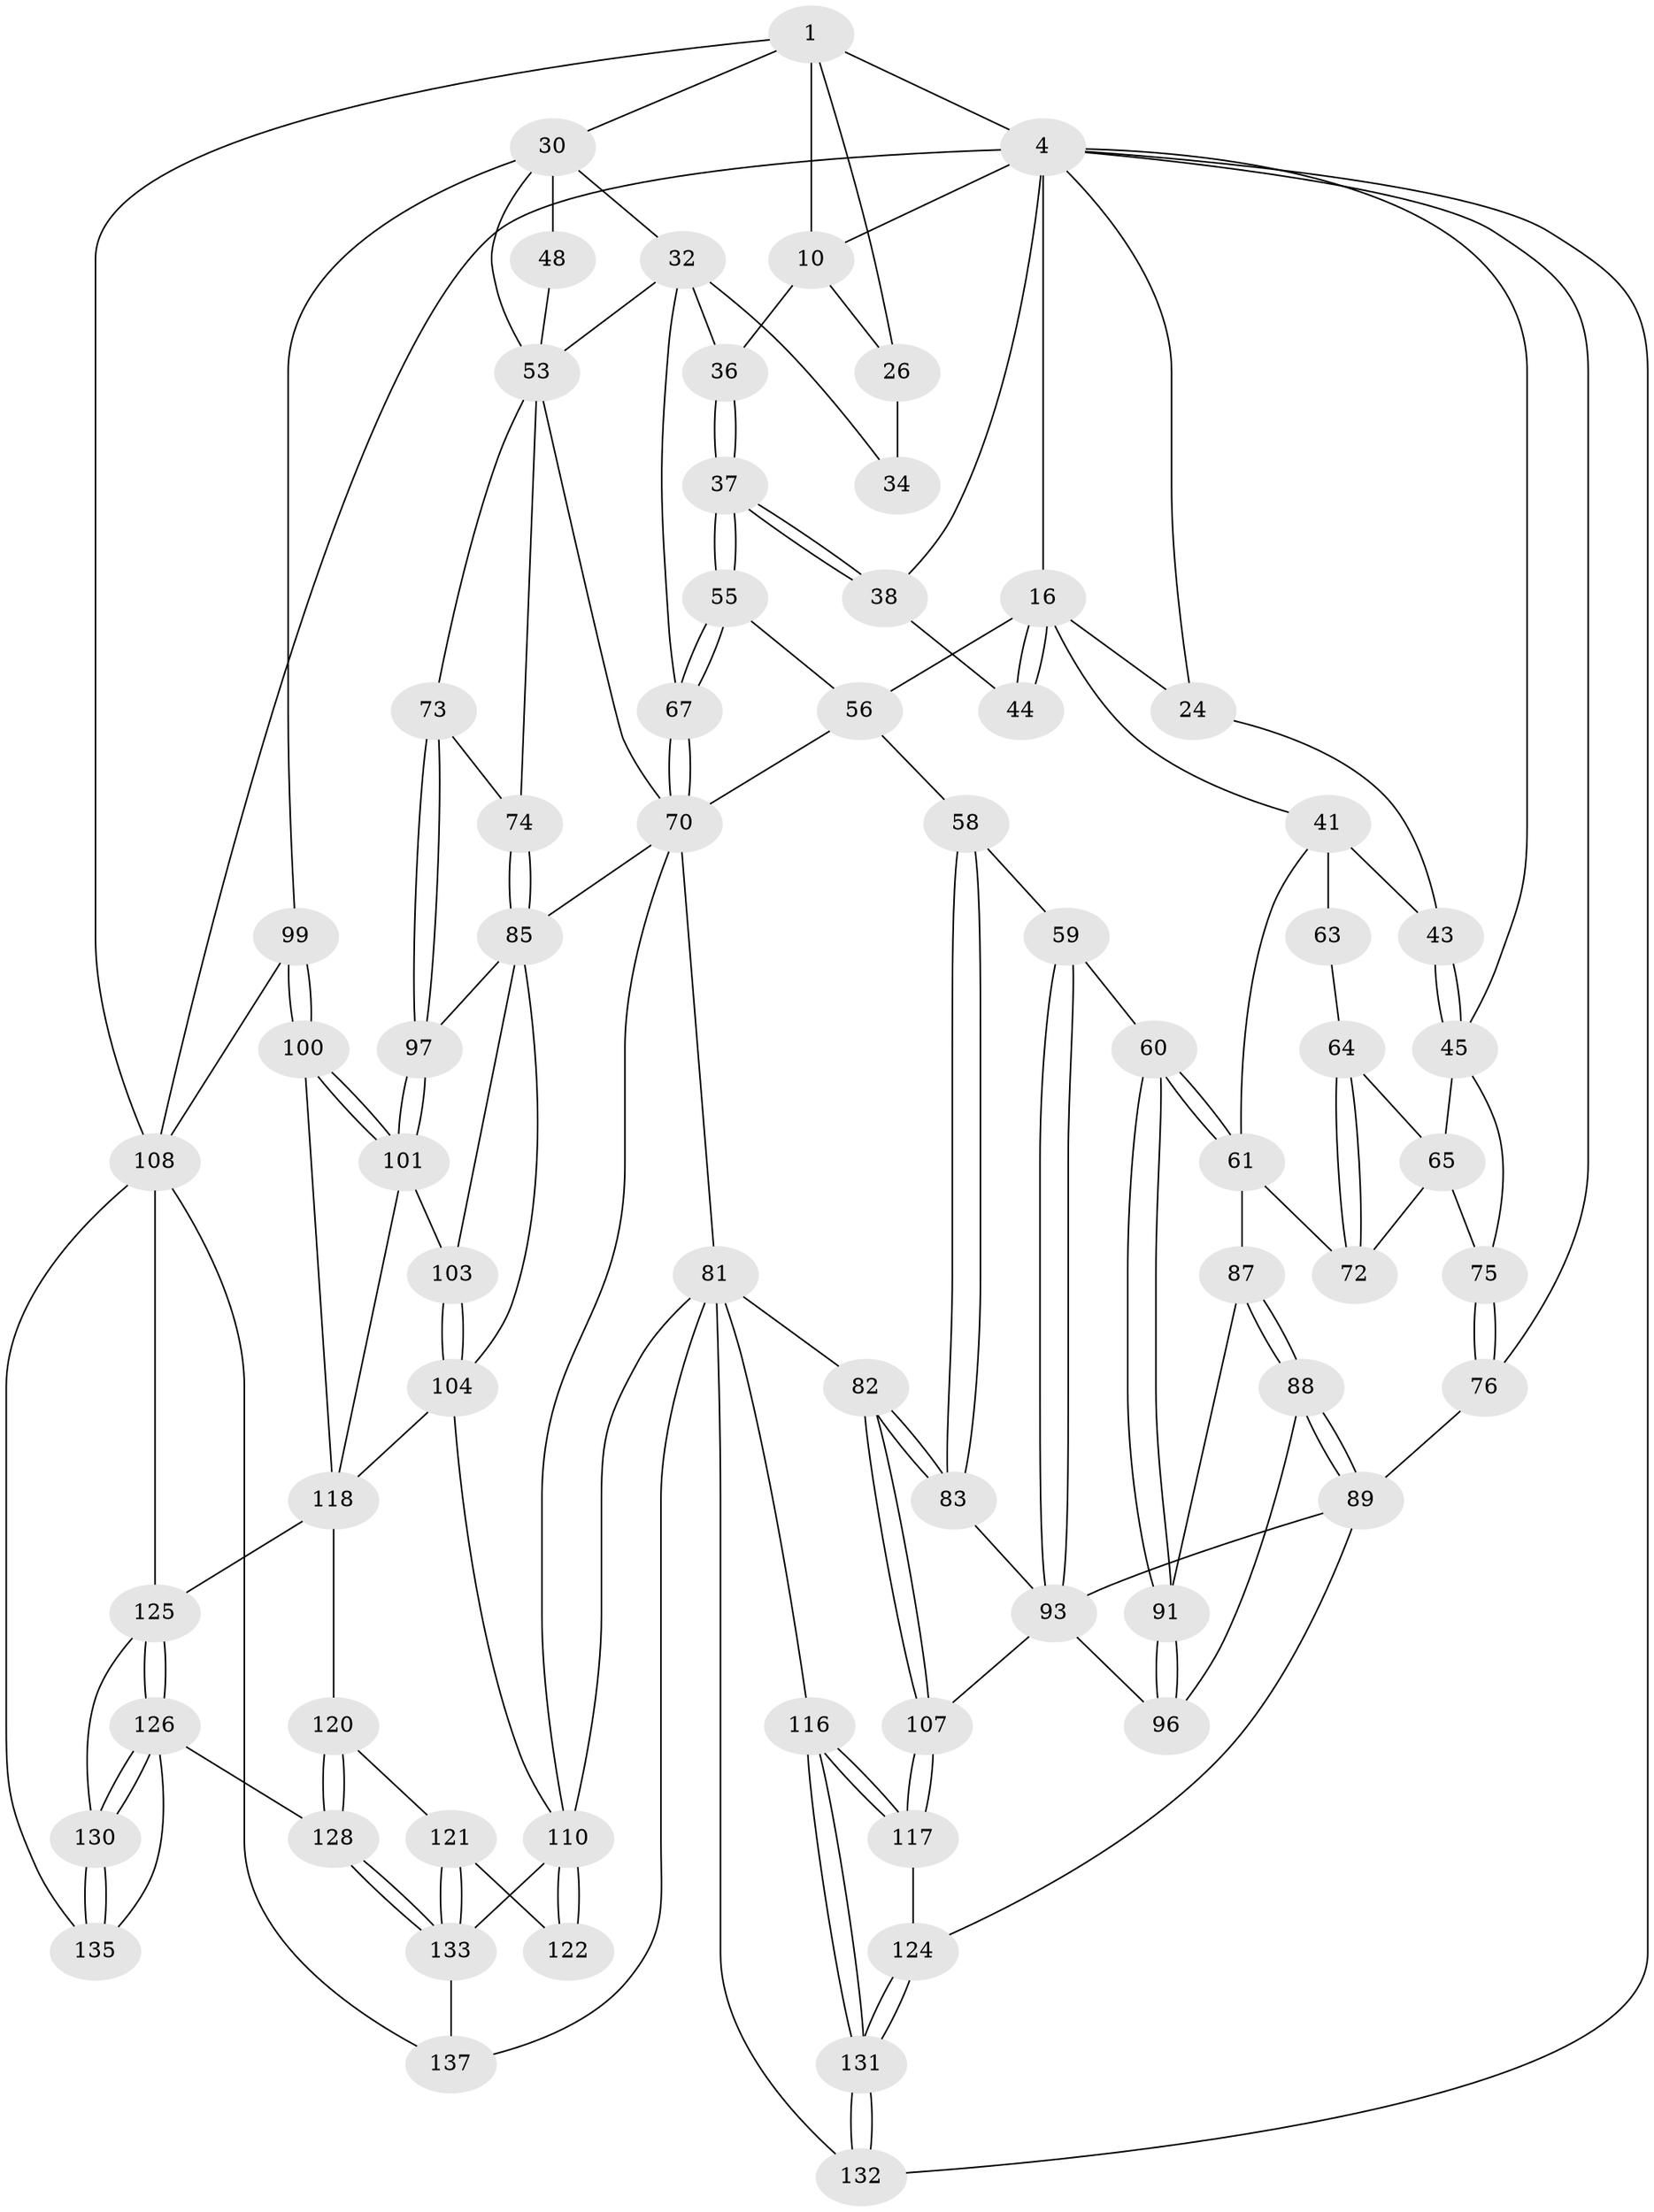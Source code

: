 // original degree distribution, {3: 0.014492753623188406, 5: 0.5072463768115942, 6: 0.2318840579710145, 4: 0.2463768115942029}
// Generated by graph-tools (version 1.1) at 2025/21/03/04/25 18:21:37]
// undirected, 69 vertices, 160 edges
graph export_dot {
graph [start="1"]
  node [color=gray90,style=filled];
  1 [pos="+0.6116532097232095+0",super="+8+2"];
  4 [pos="+0+0",super="+20+77+5"];
  10 [pos="+0.6245059140113749+0.1294646228720365",super="+11"];
  16 [pos="+0.29593857555068465+0.22613811529252956",super="+17"];
  24 [pos="+0.10544725326388378+0.23925419304982914",super="+39"];
  26 [pos="+0.6977051380113946+0.17808210223340204",super="+27+29"];
  30 [pos="+0.9146730143289883+0.2578154158658547",super="+31+35"];
  32 [pos="+0.7827776021738682+0.30317470211722247",super="+33+51"];
  34 [pos="+0.7577429921204047+0.27574242562949525"];
  36 [pos="+0.5794238658115048+0.32176219187406957",super="+46"];
  37 [pos="+0.568744453518951+0.33057780929333164"];
  38 [pos="+0.47330854384008586+0.29358239290792815"];
  41 [pos="+0.1712377014171708+0.35202113565046506",super="+42+62"];
  43 [pos="+0.06251536615774282+0.296319946927478"];
  44 [pos="+0.4117842522461458+0.33001880990380256"];
  45 [pos="+0+0.299033040394134",super="+66"];
  48 [pos="+1+0.4649555431663297"];
  53 [pos="+0.8916992164616263+0.41404809980387225",super="+54+68"];
  55 [pos="+0.5603063301748531+0.4102885766833755"];
  56 [pos="+0.5118538359182203+0.45730167971192176",super="+57"];
  58 [pos="+0.33295399505599815+0.46461206928582366"];
  59 [pos="+0.23242116574131966+0.5207452007844102"];
  60 [pos="+0.2094826208770492+0.5177711506853716"];
  61 [pos="+0.19242701638162046+0.50929139960238",super="+71"];
  63 [pos="+0.02045738884110052+0.4080773557079468"];
  64 [pos="+0.0006048460313961615+0.415041569491272"];
  65 [pos="+0+0.4052251660069157",super="+84"];
  67 [pos="+0.6553252688420396+0.49037610079285493"];
  70 [pos="+0.6809178137392488+0.5208874200926886",super="+78"];
  72 [pos="+0.08961233993335235+0.5418568841381104"];
  73 [pos="+0.9303984680957333+0.5493232650474595"];
  74 [pos="+0.8175071505308382+0.5252914239245713"];
  75 [pos="+0+0.6802978888462381"];
  76 [pos="+0+0.8468898764173388"];
  81 [pos="+0.4908737492878381+0.6265555527555255",super="+114"];
  82 [pos="+0.4336191282798797+0.6201413400524706"];
  83 [pos="+0.42803101237764624+0.6155499126849924"];
  85 [pos="+0.7945990040393975+0.6253945793927742",super="+98+86"];
  87 [pos="+0.09215781675583658+0.6732260176183309"];
  88 [pos="+0.07807140149953039+0.7240685775078568"];
  89 [pos="+0.07665395250198997+0.728402581405483",super="+90"];
  91 [pos="+0.18559030795836665+0.5868556825226771",super="+92"];
  93 [pos="+0.27125950487654854+0.6018891268979657",super="+94"];
  96 [pos="+0.18910522993753295+0.6520479292733903",super="+102"];
  97 [pos="+0.915870291609838+0.6254533506849329"];
  99 [pos="+1+0.7783618125479114"];
  100 [pos="+1+0.714939426967628"];
  101 [pos="+1+0.713601242502064",super="+106"];
  103 [pos="+0.856621991027737+0.7158166845992071"];
  104 [pos="+0.7686426642794371+0.7226959971146949",super="+105"];
  107 [pos="+0.29497114257988893+0.7501715457286562"];
  108 [pos="+1+1",super="+109+136"];
  110 [pos="+0.6849779041688592+0.7231744480737136",super="+111"];
  116 [pos="+0.413380142529659+0.8967582440664218"];
  117 [pos="+0.317131042738074+0.8259986969785048"];
  118 [pos="+0.8728175985759729+0.8104226589413319",super="+119+123"];
  120 [pos="+0.797761886289706+0.8485812806494449"];
  121 [pos="+0.6679813285260976+0.861356309706095"];
  122 [pos="+0.638393846487972+0.8405350536394604"];
  124 [pos="+0.20876601612773144+0.8668029814523983"];
  125 [pos="+0.95073632122048+0.8726774576170486",super="+129"];
  126 [pos="+0.9079149005447285+0.9084324516576304",super="+127"];
  128 [pos="+0.8143873685538625+0.8991691425678316"];
  130 [pos="+0.9318864168372628+1"];
  131 [pos="+0.14542394849619902+1"];
  132 [pos="+0+1"];
  133 [pos="+0.7087156156745346+1",super="+134"];
  135 [pos="+0.9462337369025297+1"];
  137 [pos="+0.7146554436619441+1"];
  1 -- 26 [weight=2];
  1 -- 10;
  1 -- 4;
  1 -- 108;
  1 -- 30 [weight=2];
  4 -- 16 [weight=3];
  4 -- 24;
  4 -- 45;
  4 -- 108;
  4 -- 132;
  4 -- 76;
  4 -- 10 [weight=2];
  4 -- 38;
  10 -- 36;
  10 -- 26;
  16 -- 44 [weight=2];
  16 -- 44;
  16 -- 24 [weight=2];
  16 -- 41;
  16 -- 56;
  24 -- 43;
  26 -- 34 [weight=2];
  30 -- 32;
  30 -- 48 [weight=2];
  30 -- 53;
  30 -- 99;
  32 -- 34;
  32 -- 36 [weight=2];
  32 -- 67;
  32 -- 53;
  36 -- 37;
  36 -- 37;
  37 -- 38;
  37 -- 38;
  37 -- 55;
  37 -- 55;
  38 -- 44;
  41 -- 43;
  41 -- 63 [weight=2];
  41 -- 61;
  43 -- 45;
  43 -- 45;
  45 -- 65;
  45 -- 75;
  48 -- 53;
  53 -- 74;
  53 -- 70;
  53 -- 73;
  55 -- 56;
  55 -- 67;
  55 -- 67;
  56 -- 58;
  56 -- 70;
  58 -- 59;
  58 -- 83;
  58 -- 83;
  59 -- 60;
  59 -- 93;
  59 -- 93;
  60 -- 61;
  60 -- 61;
  60 -- 91;
  60 -- 91;
  61 -- 72;
  61 -- 87;
  63 -- 64;
  64 -- 65;
  64 -- 72;
  64 -- 72;
  65 -- 72;
  65 -- 75;
  67 -- 70;
  67 -- 70;
  70 -- 81;
  70 -- 110;
  70 -- 85;
  73 -- 74;
  73 -- 97;
  73 -- 97;
  74 -- 85;
  74 -- 85;
  75 -- 76;
  75 -- 76;
  76 -- 89;
  81 -- 82;
  81 -- 116;
  81 -- 132;
  81 -- 137;
  81 -- 110;
  82 -- 83;
  82 -- 83;
  82 -- 107;
  82 -- 107;
  83 -- 93;
  85 -- 97;
  85 -- 103;
  85 -- 104;
  87 -- 88;
  87 -- 88;
  87 -- 91;
  88 -- 89;
  88 -- 89;
  88 -- 96;
  89 -- 93;
  89 -- 124;
  91 -- 96 [weight=2];
  91 -- 96;
  93 -- 96;
  93 -- 107;
  97 -- 101;
  97 -- 101;
  99 -- 100;
  99 -- 100;
  99 -- 108;
  100 -- 101;
  100 -- 101;
  100 -- 118;
  101 -- 118;
  101 -- 103;
  103 -- 104;
  103 -- 104;
  104 -- 110;
  104 -- 118;
  107 -- 117;
  107 -- 117;
  108 -- 125;
  108 -- 137;
  108 -- 135;
  110 -- 122 [weight=2];
  110 -- 122;
  110 -- 133;
  116 -- 117;
  116 -- 117;
  116 -- 131;
  116 -- 131;
  117 -- 124;
  118 -- 120;
  118 -- 125;
  120 -- 121;
  120 -- 128;
  120 -- 128;
  121 -- 122;
  121 -- 133;
  121 -- 133;
  124 -- 131;
  124 -- 131;
  125 -- 126;
  125 -- 126;
  125 -- 130;
  126 -- 130;
  126 -- 130;
  126 -- 128;
  126 -- 135;
  128 -- 133;
  128 -- 133;
  130 -- 135;
  130 -- 135;
  131 -- 132;
  131 -- 132;
  133 -- 137;
}
